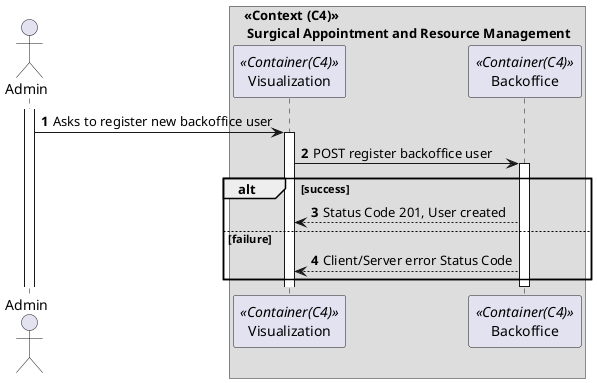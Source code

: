 @startuml
'https://plantuml.com/sequence-diagram

autonumber

actor "Admin" as adm


box "<<Context (C4)>>\n Surgical Appointment and Resource Management"
participant Visualization as ui <<Container(C4)>>
participant Backoffice as bo <<Container(C4)>>


activate adm

adm -> ui : Asks to register new backoffice user

activate ui

ui -> bo : POST register backoffice user 

activate bo

alt success

bo --> ui : Status Code 201, User created

else failure

bo --> ui:  Client/Server error Status Code

end

deactivate bo







@enduml